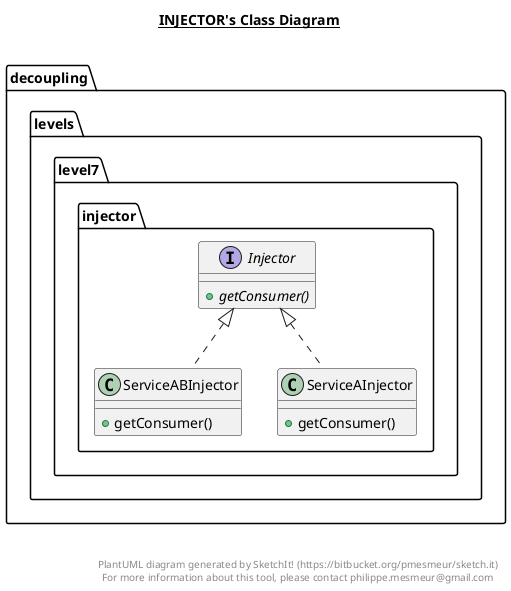 @startuml

title __INJECTOR's Class Diagram__\n

  namespace decoupling.levels.level7 {
    namespace injector {
      interface decoupling.levels.level7.injector.Injector {
          {abstract} + getConsumer()
      }
    }
  }
  

  namespace decoupling.levels.level7 {
    namespace injector {
      class decoupling.levels.level7.injector.ServiceABInjector {
          + getConsumer()
      }
    }
  }
  

  namespace decoupling.levels.level7 {
    namespace injector {
      class decoupling.levels.level7.injector.ServiceAInjector {
          + getConsumer()
      }
    }
  }
  

  decoupling.levels.level7.injector.ServiceABInjector .up.|> decoupling.levels.level7.injector.Injector
  decoupling.levels.level7.injector.ServiceAInjector .up.|> decoupling.levels.level7.injector.Injector


right footer


PlantUML diagram generated by SketchIt! (https://bitbucket.org/pmesmeur/sketch.it)
For more information about this tool, please contact philippe.mesmeur@gmail.com
endfooter

@enduml
